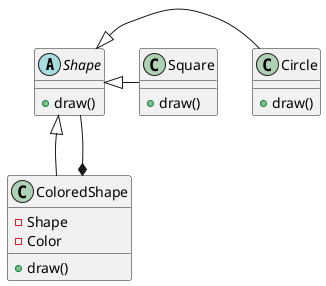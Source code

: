 /' DECORATOR '/

@startuml

abstract Shape {
    + draw()
}

class Circle {
    + draw()
}
class Square {
    + draw()
}

class ColoredShape {
    - Shape
    - Color
    + draw()
}



Shape <|- Circle
Shape <|- Square
Shape <|-- ColoredShape
Shape --* ColoredShape


@enduml